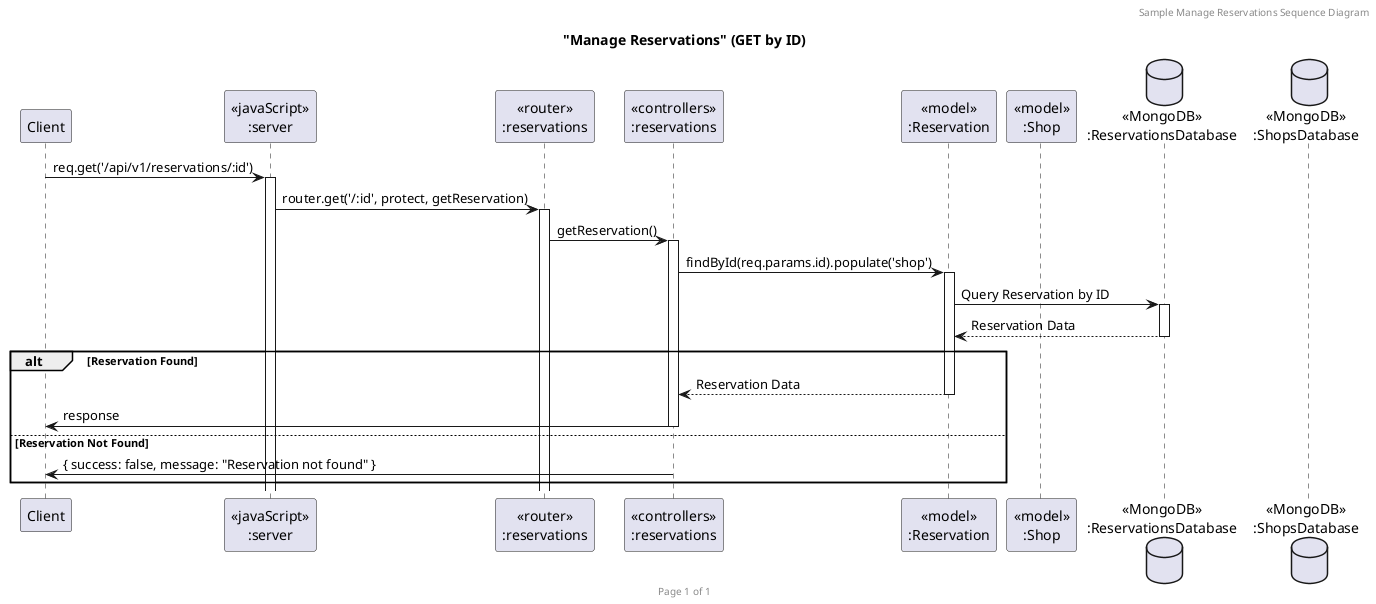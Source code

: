 @startuml Manage Reservations (GET)

header Sample Manage Reservations Sequence Diagram
footer Page %page% of %lastpage%
title "Manage Reservations" (GET by ID)

participant "Client" as client
participant "<<javaScript>>\n:server" as server
participant "<<router>>\n:reservations" as routerReservations
participant "<<controllers>>\n:reservations" as controllersReservations
participant "<<model>>\n:Reservation" as modelReservation
participant "<<model>>\n:Shop" as modelShop
database "<<MongoDB>>\n:ReservationsDatabase" as ReservationsDatabase
database "<<MongoDB>>\n:ShopsDatabase" as ShopsDatabase

client->server ++:req.get('/api/v1/reservations/:id')
server->routerReservations ++:router.get('/:id', protect, getReservation)
routerReservations -> controllersReservations ++:getReservation()
controllersReservations->modelReservation ++:findById(req.params.id).populate('shop')
modelReservation -> ReservationsDatabase ++: Query Reservation by ID
ReservationsDatabase --> modelReservation --: Reservation Data

alt Reservation Found
  modelReservation --> controllersReservations --: Reservation Data
  controllersReservations->client --:response
else Reservation Not Found
  controllersReservations->client --: { success: false, message: "Reservation not found" }
end alt

@enduml
